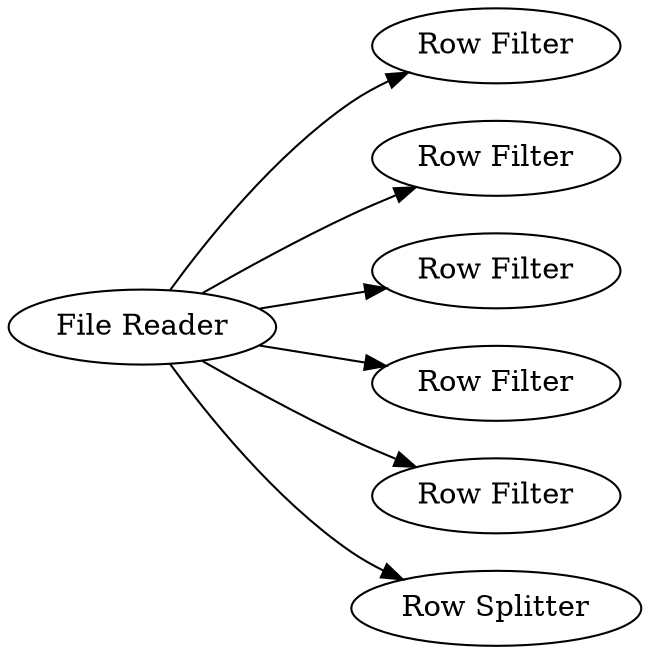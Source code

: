 digraph {
	4 [label="Row Filter"]
	7 [label="Row Filter"]
	9 [label="Row Filter"]
	11 [label="Row Filter"]
	22 [label="Row Filter"]
	24 [label="File Reader"]
	25 [label="Row Splitter"]
	24 -> 9
	24 -> 25
	24 -> 11
	24 -> 4
	24 -> 22
	24 -> 7
	rankdir=LR
}
